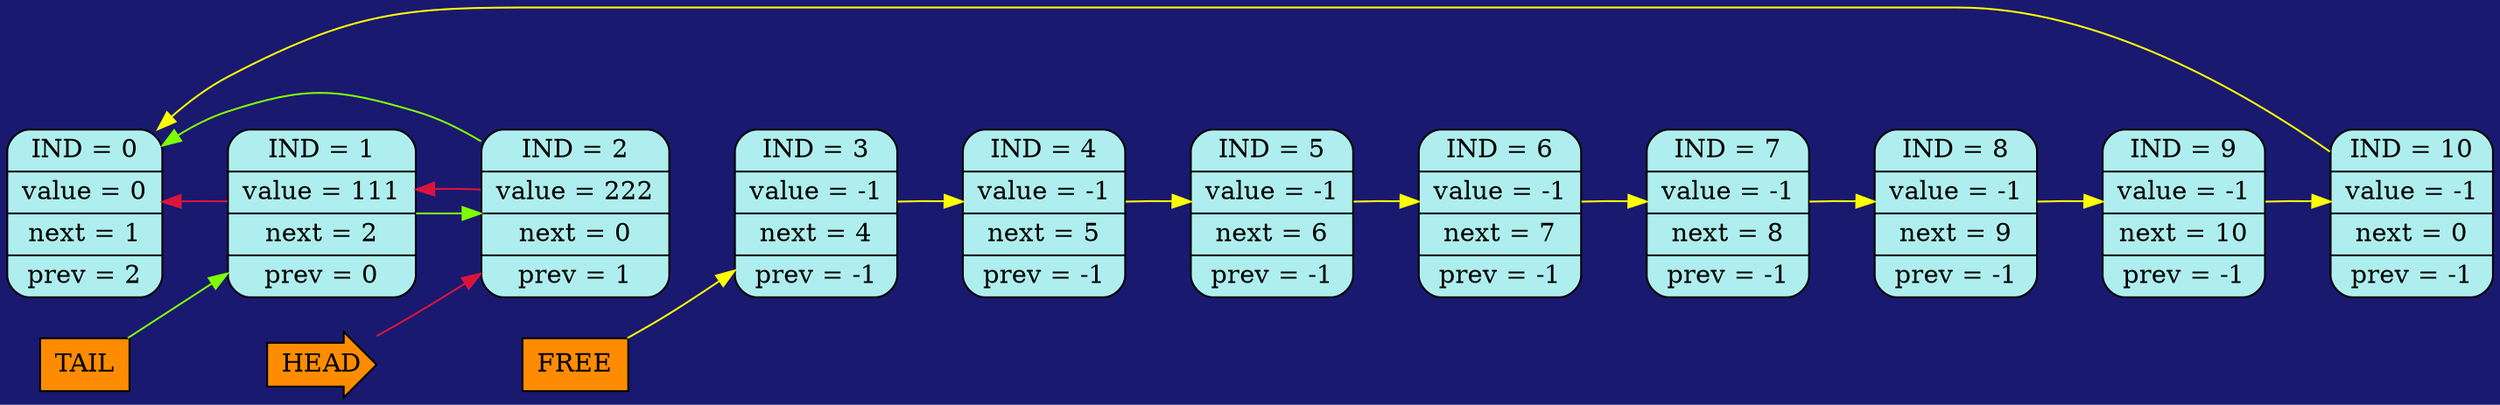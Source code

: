 digraph
{
bgcolor="#191970";
rankdir = LR;
edge[style="invis", weight = 1000000];
IND_0[shape=Mrecord, label = "IND = 0 | value = 0 | next = 1 | prev = 2 ", style="filled",fillcolor="#AFEEEE"]
IND_1[shape=Mrecord, label = "IND = 1 | value = 111 | next = 2 | prev = 0 ", style="filled",fillcolor="#AFEEEE"]
IND_2[shape=Mrecord, label = "IND = 2 | value = 222 | next = 0 | prev = 1 ", style="filled",fillcolor="#AFEEEE"]
IND_3[shape=Mrecord, label = "IND = 3 | value = -1 | next = 4 | prev = -1 ", style="filled",fillcolor="#AFEEEE"]
IND_4[shape=Mrecord, label = "IND = 4 | value = -1 | next = 5 | prev = -1 ", style="filled",fillcolor="#AFEEEE"]
IND_5[shape=Mrecord, label = "IND = 5 | value = -1 | next = 6 | prev = -1 ", style="filled",fillcolor="#AFEEEE"]
IND_6[shape=Mrecord, label = "IND = 6 | value = -1 | next = 7 | prev = -1 ", style="filled",fillcolor="#AFEEEE"]
IND_7[shape=Mrecord, label = "IND = 7 | value = -1 | next = 8 | prev = -1 ", style="filled",fillcolor="#AFEEEE"]
IND_8[shape=Mrecord, label = "IND = 8 | value = -1 | next = 9 | prev = -1 ", style="filled",fillcolor="#AFEEEE"]
IND_9[shape=Mrecord, label = "IND = 9 | value = -1 | next = 10 | prev = -1 ", style="filled",fillcolor="#AFEEEE"]
IND_10[shape=Mrecord, label = "IND = 10 | value = -1 | next = 0 | prev = -1 ", style="filled",fillcolor="#AFEEEE"]
IND_0 -> IND_1
IND_1 -> IND_2
IND_2 -> IND_3
IND_3 -> IND_4
IND_4 -> IND_5
IND_5 -> IND_6
IND_6 -> IND_7
IND_7 -> IND_8
IND_8 -> IND_9
IND_9 -> IND_10
TAIL[shape="rectangle", width = 0.5, height = 0.4, style="filled", fillcolor="#FF8C00"];
HEAD[shape="rarrow", width = 0.5, height = 0.5, style="filled", fillcolor="#FF8C00"];
FREE[shape="rectangle", width = 0.5, height = 0.4, style="filled", fillcolor="#FF8C00"];
{ rank = same; TAIL; IND_0}
TAIL -> HEAD -> FREE
edge[color="#7FFF00", weight = 1, style=""];
IND_1 -> IND_2;
IND_2 -> IND_0;
IND_3 -> IND_4 [color="#FFFF00"];
IND_4 -> IND_5 [color="#FFFF00"];
IND_5 -> IND_6 [color="#FFFF00"];
IND_6 -> IND_7 [color="#FFFF00"];
IND_7 -> IND_8 [color="#FFFF00"];
IND_8 -> IND_9 [color="#FFFF00"];
IND_9 -> IND_10 [color="#FFFF00"];
IND_10 -> IND_0 [color="#FFFF00"];
TAIL -> IND_1;
FREE -> IND_3 [color="#FFFF00"];
edge[color="#DC143C", weight = 1, style=""];
IND_1 -> IND_0;
IND_2 -> IND_1;
HEAD -> IND_2;
}
